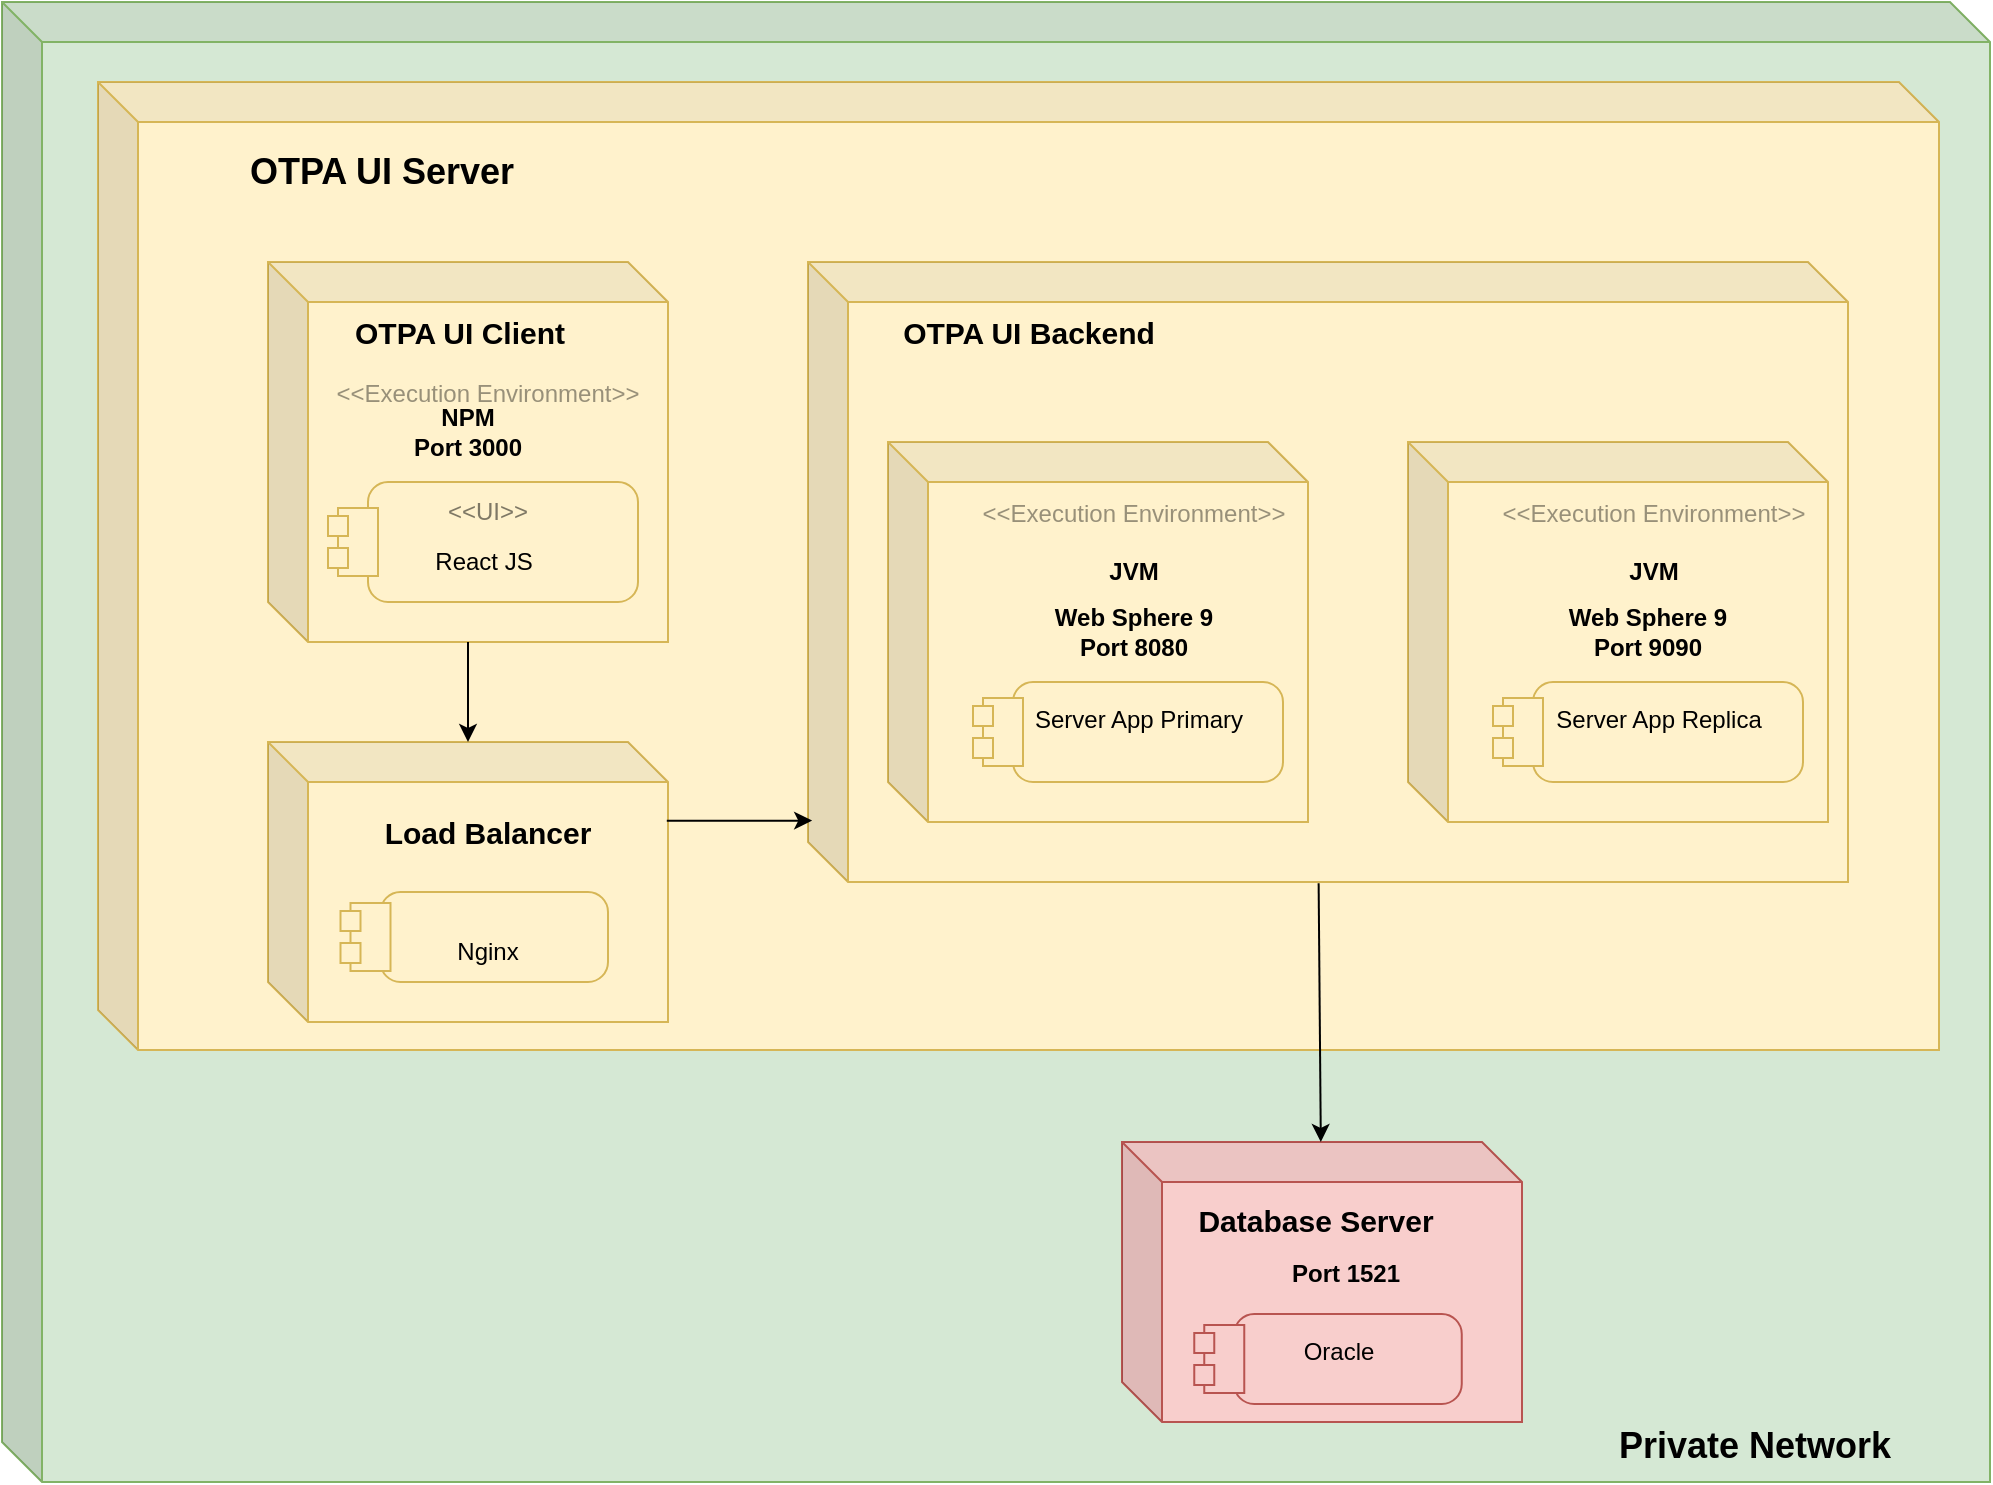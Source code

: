 <mxfile version="20.4.0" type="github">
  <diagram id="kgpKYQtTHZ0yAKxKKP6v" name="Page-1">
    <mxGraphModel dx="2053" dy="720" grid="0" gridSize="10" guides="1" tooltips="1" connect="1" arrows="1" fold="1" page="1" pageScale="1" pageWidth="850" pageHeight="1100" math="0" shadow="0">
      <root>
        <mxCell id="0" />
        <mxCell id="1" parent="0" />
        <mxCell id="YPgTWL7ZvyU9LAYxqg7j-9" value="" style="shape=cube;whiteSpace=wrap;html=1;boundedLbl=1;backgroundOutline=1;darkOpacity=0.05;darkOpacity2=0.1;fillColor=#d5e8d4;strokeColor=#82b366;" vertex="1" parent="1">
          <mxGeometry x="-203" y="280" width="994" height="740" as="geometry" />
        </mxCell>
        <mxCell id="3qLyWM74nRSDkQNfpFTP-43" value="" style="shape=cube;whiteSpace=wrap;html=1;boundedLbl=1;backgroundOutline=1;darkOpacity=0.05;darkOpacity2=0.1;fillColor=#fff2cc;strokeColor=#d6b656;" parent="1" vertex="1">
          <mxGeometry x="-155" y="320" width="920.5" height="484" as="geometry" />
        </mxCell>
        <mxCell id="3qLyWM74nRSDkQNfpFTP-1" value="" style="shape=cube;whiteSpace=wrap;html=1;boundedLbl=1;backgroundOutline=1;darkOpacity=0.05;darkOpacity2=0.1;fillColor=#fff2cc;strokeColor=#d6b656;" parent="1" vertex="1">
          <mxGeometry x="200" y="410" width="520" height="310" as="geometry" />
        </mxCell>
        <mxCell id="3qLyWM74nRSDkQNfpFTP-2" value="" style="shape=cube;whiteSpace=wrap;html=1;boundedLbl=1;backgroundOutline=1;darkOpacity=0.05;darkOpacity2=0.1;fillColor=#fff2cc;strokeColor=#d6b656;" parent="1" vertex="1">
          <mxGeometry x="240" y="500" width="210" height="190" as="geometry" />
        </mxCell>
        <mxCell id="3qLyWM74nRSDkQNfpFTP-4" value="Server App Primary" style="shape=mxgraph.uml25.actionParams;html=1;align=center;verticalAlign=top;absoluteArcSize=1;arcSize=10;dashed=0;spacingLeft=10;spacingTop=5;fillColor=#fff2cc;strokeColor=#d6b656;" parent="1" vertex="1">
          <mxGeometry x="282.5" y="620" width="155" height="50" as="geometry" />
        </mxCell>
        <mxCell id="3qLyWM74nRSDkQNfpFTP-5" value="&lt;p style=&quot;line-height: 1.5;&quot;&gt;&amp;lt;&amp;lt;Execution Environment&amp;gt;&amp;gt;&lt;/p&gt;" style="text;html=1;strokeColor=none;fillColor=none;align=center;verticalAlign=middle;whiteSpace=wrap;rounded=0;opacity=0;shadow=0;perimeterSpacing=0;textOpacity=40;" parent="1" vertex="1">
          <mxGeometry x="282.5" y="520" width="160" height="30" as="geometry" />
        </mxCell>
        <mxCell id="3qLyWM74nRSDkQNfpFTP-6" value="&lt;b&gt;Web Sphere 9&lt;br&gt;Port 8080&lt;/b&gt;" style="text;html=1;strokeColor=none;fillColor=none;align=center;verticalAlign=middle;whiteSpace=wrap;rounded=0;" parent="1" vertex="1">
          <mxGeometry x="282.5" y="580" width="160" height="30" as="geometry" />
        </mxCell>
        <mxCell id="3qLyWM74nRSDkQNfpFTP-7" value="&lt;b&gt;JVM&lt;/b&gt;" style="text;html=1;strokeColor=none;fillColor=none;align=center;verticalAlign=middle;whiteSpace=wrap;rounded=0;" parent="1" vertex="1">
          <mxGeometry x="282.5" y="550" width="160" height="30" as="geometry" />
        </mxCell>
        <mxCell id="3qLyWM74nRSDkQNfpFTP-8" value="" style="shape=cube;whiteSpace=wrap;html=1;boundedLbl=1;backgroundOutline=1;darkOpacity=0.05;darkOpacity2=0.1;fillColor=#fff2cc;strokeColor=#d6b656;" parent="1" vertex="1">
          <mxGeometry x="500" y="500" width="210" height="190" as="geometry" />
        </mxCell>
        <mxCell id="3qLyWM74nRSDkQNfpFTP-9" value="Server App Replica" style="shape=mxgraph.uml25.actionParams;html=1;align=center;verticalAlign=top;absoluteArcSize=1;arcSize=10;dashed=0;spacingLeft=10;spacingTop=5;fillColor=#fff2cc;strokeColor=#d6b656;" parent="1" vertex="1">
          <mxGeometry x="542.5" y="620" width="155" height="50" as="geometry" />
        </mxCell>
        <mxCell id="3qLyWM74nRSDkQNfpFTP-10" value="&lt;p style=&quot;line-height: 1.5;&quot;&gt;&amp;lt;&amp;lt;Execution Environment&amp;gt;&amp;gt;&lt;/p&gt;" style="text;html=1;strokeColor=none;fillColor=none;align=center;verticalAlign=middle;whiteSpace=wrap;rounded=0;opacity=0;shadow=0;perimeterSpacing=0;textOpacity=40;" parent="1" vertex="1">
          <mxGeometry x="542.5" y="520" width="160" height="30" as="geometry" />
        </mxCell>
        <mxCell id="3qLyWM74nRSDkQNfpFTP-12" value="&lt;b&gt;JVM&lt;/b&gt;" style="text;html=1;strokeColor=none;fillColor=none;align=center;verticalAlign=middle;whiteSpace=wrap;rounded=0;" parent="1" vertex="1">
          <mxGeometry x="542.5" y="550" width="160" height="30" as="geometry" />
        </mxCell>
        <mxCell id="3qLyWM74nRSDkQNfpFTP-13" value="&lt;b&gt;&lt;font style=&quot;font-size: 15px;&quot;&gt;OTPA UI Backend&lt;/font&gt;&lt;/b&gt;" style="text;html=1;strokeColor=none;fillColor=none;align=center;verticalAlign=middle;whiteSpace=wrap;rounded=0;shadow=0;opacity=0;" parent="1" vertex="1">
          <mxGeometry x="220" y="430" width="181" height="30" as="geometry" />
        </mxCell>
        <mxCell id="3qLyWM74nRSDkQNfpFTP-16" value="" style="shape=cube;whiteSpace=wrap;html=1;boundedLbl=1;backgroundOutline=1;darkOpacity=0.05;darkOpacity2=0.1;fillColor=#fff2cc;strokeColor=#d6b656;" parent="1" vertex="1">
          <mxGeometry x="-70" y="410" width="200" height="190" as="geometry" />
        </mxCell>
        <mxCell id="3qLyWM74nRSDkQNfpFTP-17" value="&lt;b&gt;&lt;font style=&quot;font-size: 15px;&quot;&gt;OTPA UI Client&lt;/font&gt;&lt;/b&gt;" style="text;html=1;strokeColor=#d6b656;fillColor=#fff2cc;align=center;verticalAlign=middle;whiteSpace=wrap;rounded=0;shadow=0;fontSize=12;opacity=0;" parent="1" vertex="1">
          <mxGeometry x="-50" y="430" width="152" height="30" as="geometry" />
        </mxCell>
        <mxCell id="3qLyWM74nRSDkQNfpFTP-18" value="&lt;b&gt;Web Sphere 9&lt;br&gt;Port 9090&lt;/b&gt;" style="text;html=1;strokeColor=none;fillColor=none;align=center;verticalAlign=middle;whiteSpace=wrap;rounded=0;" parent="1" vertex="1">
          <mxGeometry x="540" y="580" width="160" height="30" as="geometry" />
        </mxCell>
        <mxCell id="3qLyWM74nRSDkQNfpFTP-19" value="&lt;b&gt;NPM&lt;br&gt;Port 3000&lt;/b&gt;" style="text;html=1;strokeColor=none;fillColor=none;align=center;verticalAlign=middle;whiteSpace=wrap;rounded=0;" parent="1" vertex="1">
          <mxGeometry x="-50" y="480" width="160" height="30" as="geometry" />
        </mxCell>
        <mxCell id="3qLyWM74nRSDkQNfpFTP-20" value="&lt;p style=&quot;line-height: 1.5;&quot;&gt;&amp;lt;&amp;lt;Execution Environment&amp;gt;&amp;gt;&lt;/p&gt;" style="text;html=1;strokeColor=none;fillColor=none;align=center;verticalAlign=middle;whiteSpace=wrap;rounded=0;opacity=0;shadow=0;perimeterSpacing=0;textOpacity=40;" parent="1" vertex="1">
          <mxGeometry x="-40" y="460" width="160" height="30" as="geometry" />
        </mxCell>
        <mxCell id="3qLyWM74nRSDkQNfpFTP-21" value="" style="shape=mxgraph.uml25.actionParams;html=1;align=center;verticalAlign=top;absoluteArcSize=1;arcSize=10;dashed=0;spacingLeft=10;spacingTop=5;fillColor=#fff2cc;strokeColor=#d6b656;" parent="1" vertex="1">
          <mxGeometry x="-40" y="520" width="155" height="60" as="geometry" />
        </mxCell>
        <mxCell id="3qLyWM74nRSDkQNfpFTP-22" value="&amp;lt;&amp;lt;UI&amp;gt;&amp;gt;" style="text;html=1;strokeColor=none;fillColor=none;align=center;verticalAlign=middle;whiteSpace=wrap;rounded=0;shadow=0;fontSize=12;opacity=0;textOpacity=50;" parent="1" vertex="1">
          <mxGeometry x="10" y="525" width="60" height="20" as="geometry" />
        </mxCell>
        <mxCell id="3qLyWM74nRSDkQNfpFTP-23" value="React JS" style="text;html=1;strokeColor=none;fillColor=none;align=center;verticalAlign=middle;whiteSpace=wrap;rounded=0;shadow=0;fontSize=12;opacity=0;" parent="1" vertex="1">
          <mxGeometry x="7.5" y="545" width="60" height="30" as="geometry" />
        </mxCell>
        <mxCell id="3qLyWM74nRSDkQNfpFTP-24" value="" style="shape=cube;whiteSpace=wrap;html=1;boundedLbl=1;backgroundOutline=1;darkOpacity=0.05;darkOpacity2=0.1;fillColor=#fff2cc;strokeColor=#d6b656;" parent="1" vertex="1">
          <mxGeometry x="-70" y="650" width="200" height="140" as="geometry" />
        </mxCell>
        <mxCell id="3qLyWM74nRSDkQNfpFTP-25" value="" style="shape=mxgraph.uml25.actionParams;html=1;align=center;verticalAlign=top;absoluteArcSize=1;arcSize=10;dashed=0;spacingLeft=10;spacingTop=5;fillColor=#fff2cc;strokeColor=#d6b656;" parent="1" vertex="1">
          <mxGeometry x="-33.75" y="725" width="133.75" height="45" as="geometry" />
        </mxCell>
        <mxCell id="3qLyWM74nRSDkQNfpFTP-26" value="Nginx" style="text;html=1;strokeColor=none;fillColor=none;align=center;verticalAlign=middle;whiteSpace=wrap;rounded=0;shadow=0;fontSize=12;opacity=0;" parent="1" vertex="1">
          <mxGeometry x="10" y="740" width="60" height="30" as="geometry" />
        </mxCell>
        <mxCell id="3qLyWM74nRSDkQNfpFTP-27" value="&lt;font style=&quot;font-size: 15px;&quot;&gt;Load Balancer&lt;/font&gt;" style="text;html=1;strokeColor=none;fillColor=none;align=center;verticalAlign=middle;whiteSpace=wrap;rounded=0;shadow=0;fontSize=12;opacity=0;fontStyle=1" parent="1" vertex="1">
          <mxGeometry x="-40" y="680" width="160" height="30" as="geometry" />
        </mxCell>
        <mxCell id="3qLyWM74nRSDkQNfpFTP-30" value="" style="shape=cube;whiteSpace=wrap;html=1;boundedLbl=1;backgroundOutline=1;darkOpacity=0.05;darkOpacity2=0.1;fillColor=#f8cecc;strokeColor=#b85450;" parent="1" vertex="1">
          <mxGeometry x="357" y="850" width="200" height="140" as="geometry" />
        </mxCell>
        <mxCell id="3qLyWM74nRSDkQNfpFTP-35" value="" style="endArrow=classic;html=1;rounded=0;fontSize=15;" parent="1" target="3qLyWM74nRSDkQNfpFTP-24" edge="1">
          <mxGeometry width="50" height="50" relative="1" as="geometry">
            <mxPoint x="30" y="600" as="sourcePoint" />
            <mxPoint x="350" y="610" as="targetPoint" />
          </mxGeometry>
        </mxCell>
        <mxCell id="3qLyWM74nRSDkQNfpFTP-38" value="" style="endArrow=classic;html=1;rounded=0;fontSize=15;entryX=0.004;entryY=0.901;entryDx=0;entryDy=0;entryPerimeter=0;exitX=0.997;exitY=0.281;exitDx=0;exitDy=0;exitPerimeter=0;" parent="1" source="3qLyWM74nRSDkQNfpFTP-24" target="3qLyWM74nRSDkQNfpFTP-1" edge="1">
          <mxGeometry width="50" height="50" relative="1" as="geometry">
            <mxPoint x="130" y="700" as="sourcePoint" />
            <mxPoint x="350" y="710" as="targetPoint" />
          </mxGeometry>
        </mxCell>
        <mxCell id="3qLyWM74nRSDkQNfpFTP-39" value="" style="endArrow=classic;html=1;rounded=0;fontSize=15;exitX=0.491;exitY=1.002;exitDx=0;exitDy=0;exitPerimeter=0;" parent="1" source="3qLyWM74nRSDkQNfpFTP-1" target="3qLyWM74nRSDkQNfpFTP-30" edge="1">
          <mxGeometry width="50" height="50" relative="1" as="geometry">
            <mxPoint x="300" y="760" as="sourcePoint" />
            <mxPoint x="455" y="809" as="targetPoint" />
          </mxGeometry>
        </mxCell>
        <mxCell id="3qLyWM74nRSDkQNfpFTP-42" value="" style="shape=cube;whiteSpace=wrap;html=1;boundedLbl=1;backgroundOutline=1;darkOpacity=0.05;darkOpacity2=0.1;shadow=0;fontSize=15;opacity=0;" parent="1" vertex="1">
          <mxGeometry x="220" y="600" width="120" height="80" as="geometry" />
        </mxCell>
        <mxCell id="3qLyWM74nRSDkQNfpFTP-44" value="OTPA UI Server" style="text;html=1;strokeColor=none;fillColor=none;align=center;verticalAlign=middle;whiteSpace=wrap;rounded=0;shadow=0;fontSize=18;opacity=0;fontStyle=1" parent="1" vertex="1">
          <mxGeometry x="-100" y="350" width="174" height="30" as="geometry" />
        </mxCell>
        <mxCell id="3qLyWM74nRSDkQNfpFTP-45" value="Private Network" style="text;html=1;strokeColor=none;fillColor=none;align=center;verticalAlign=middle;whiteSpace=wrap;rounded=0;shadow=0;fontSize=18;opacity=0;fontStyle=1" parent="1" vertex="1">
          <mxGeometry x="580.5" y="987" width="185" height="30" as="geometry" />
        </mxCell>
        <mxCell id="YPgTWL7ZvyU9LAYxqg7j-4" value="&lt;font style=&quot;font-size: 15px;&quot;&gt;Database Server&lt;/font&gt;" style="text;html=1;strokeColor=none;fillColor=none;align=center;verticalAlign=middle;whiteSpace=wrap;rounded=0;shadow=0;fontSize=12;opacity=0;fontStyle=1" vertex="1" parent="1">
          <mxGeometry x="389" y="874" width="130" height="30" as="geometry" />
        </mxCell>
        <mxCell id="YPgTWL7ZvyU9LAYxqg7j-5" value="&lt;b&gt;&lt;br&gt;Port 1521&lt;/b&gt;" style="text;html=1;strokeColor=none;fillColor=none;align=center;verticalAlign=middle;whiteSpace=wrap;rounded=0;" vertex="1" parent="1">
          <mxGeometry x="389" y="893" width="160" height="30" as="geometry" />
        </mxCell>
        <mxCell id="YPgTWL7ZvyU9LAYxqg7j-6" value="Oracle" style="shape=mxgraph.uml25.actionParams;html=1;align=center;verticalAlign=top;absoluteArcSize=1;arcSize=10;dashed=0;spacingLeft=10;spacingTop=5;fillColor=#f8cecc;strokeColor=#b85450;" vertex="1" parent="1">
          <mxGeometry x="393.13" y="936" width="133.75" height="45" as="geometry" />
        </mxCell>
      </root>
    </mxGraphModel>
  </diagram>
</mxfile>
